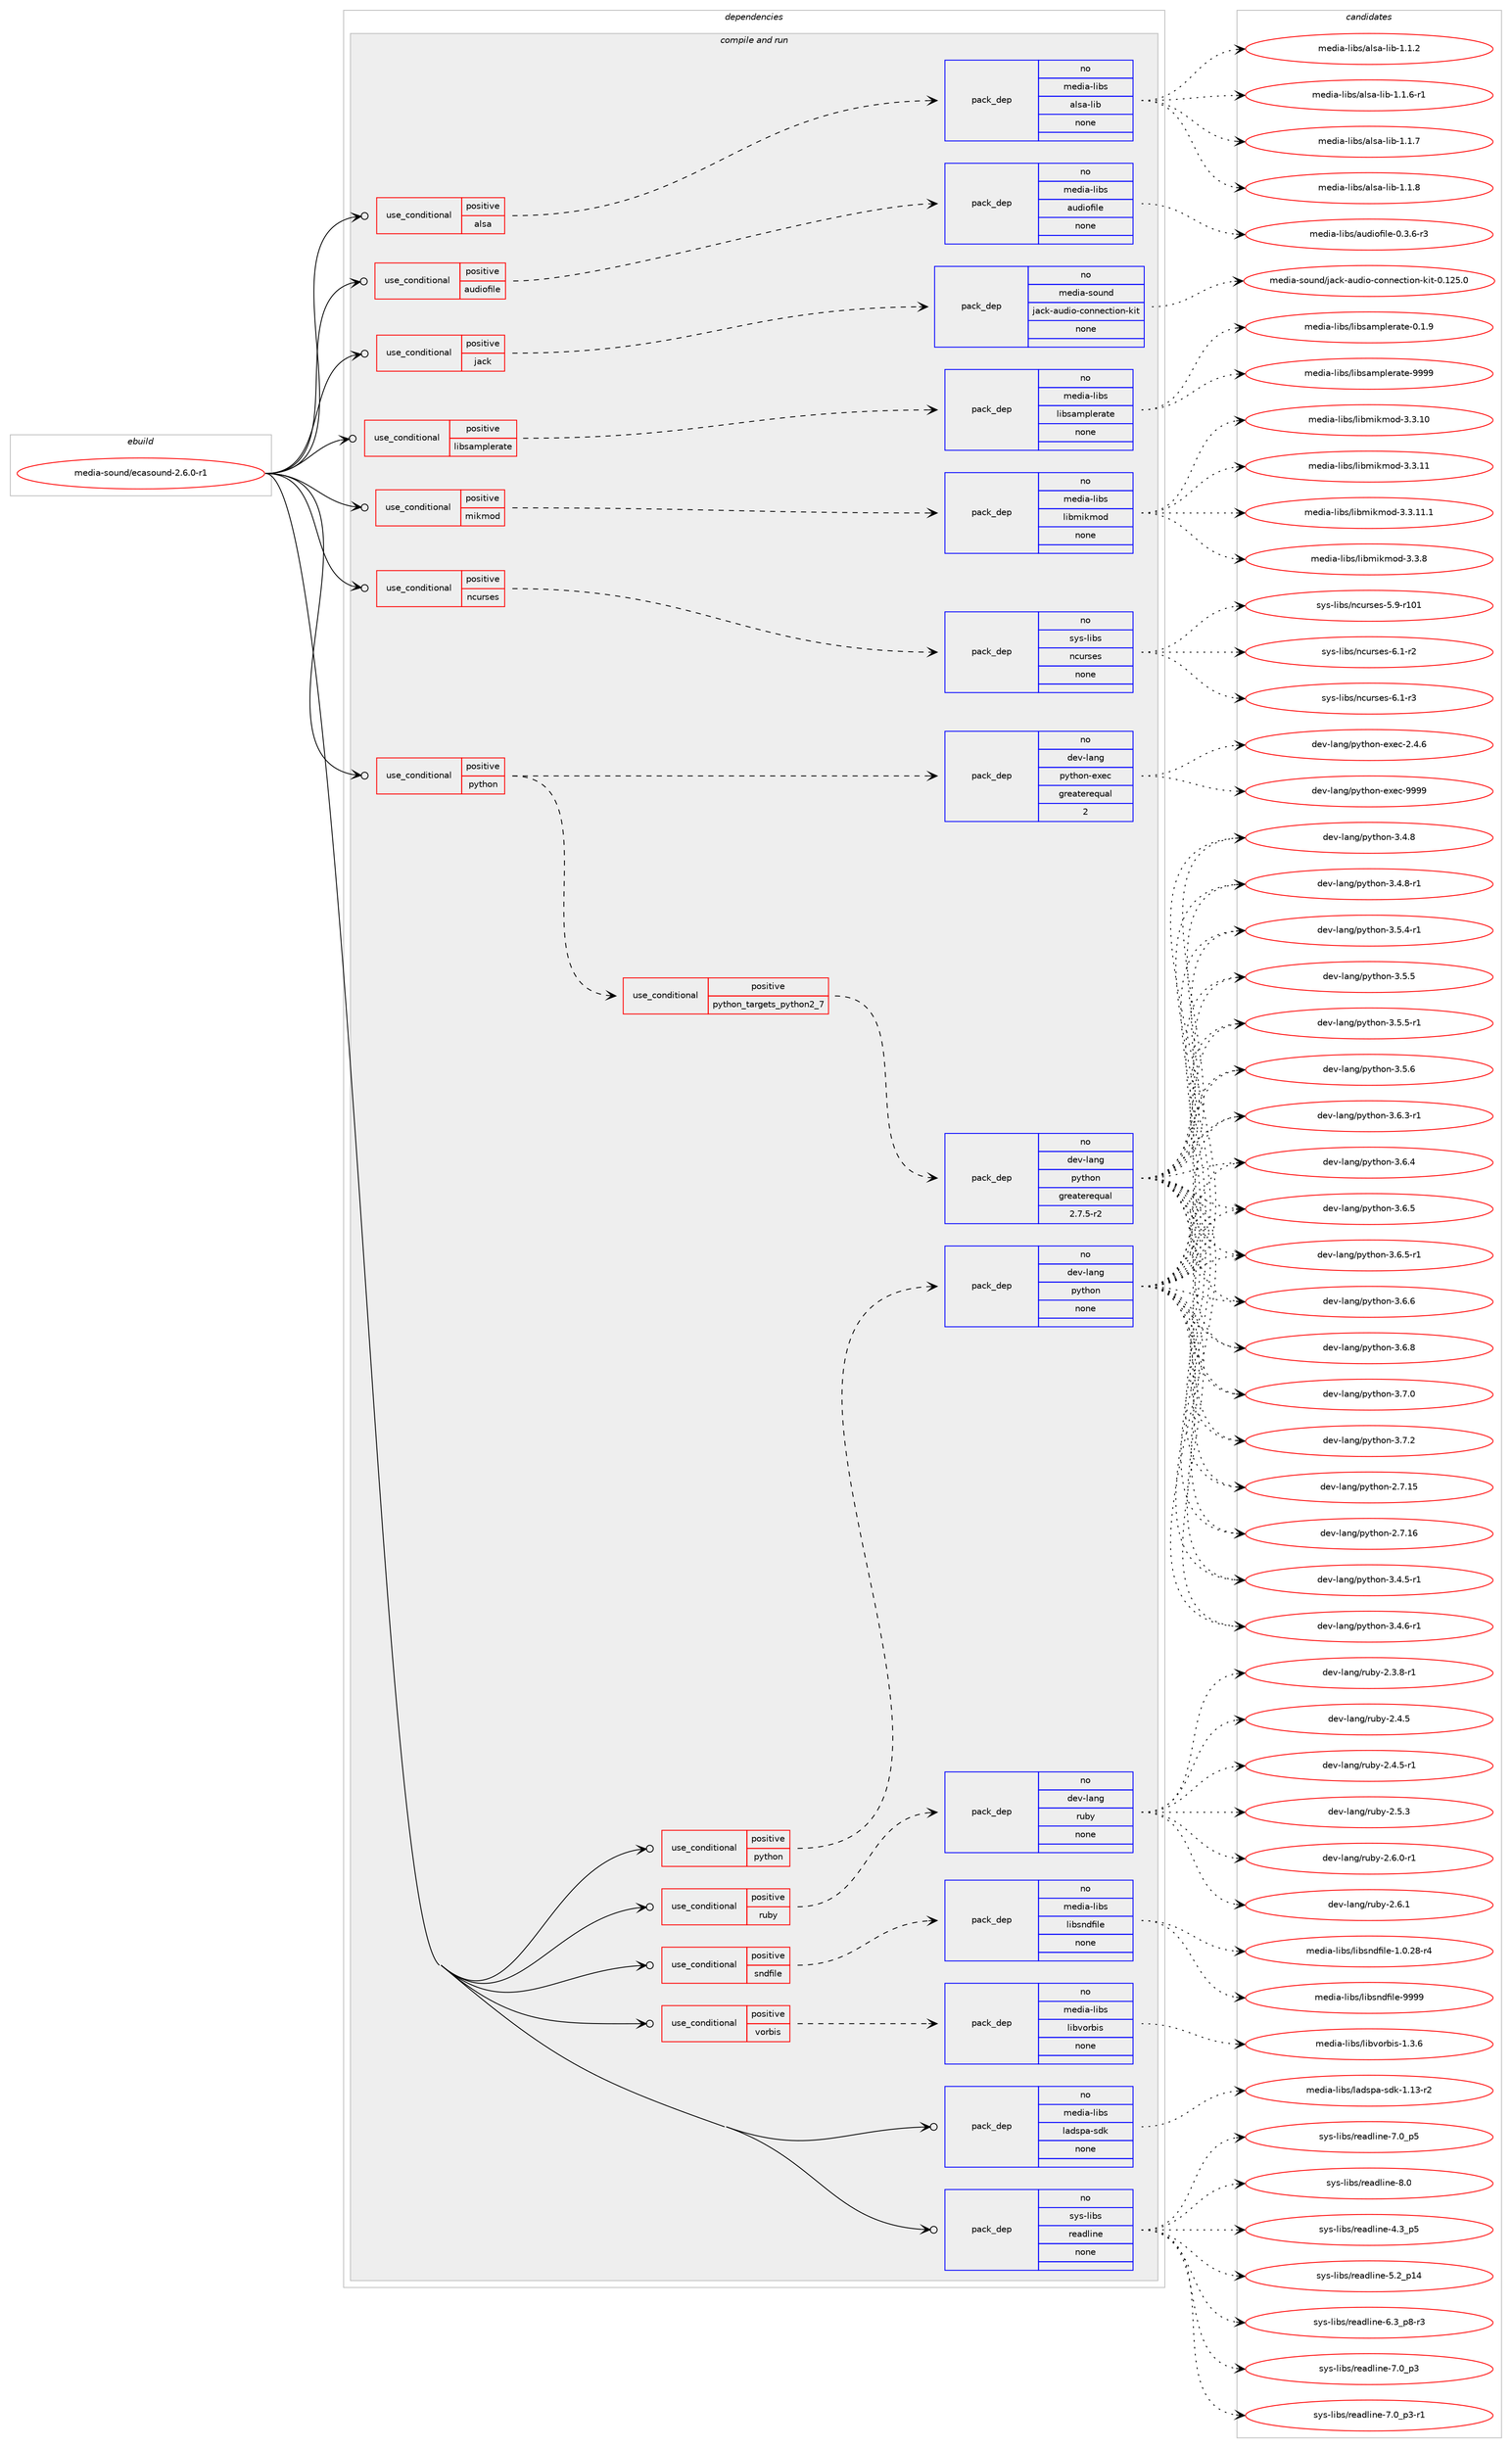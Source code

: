 digraph prolog {

# *************
# Graph options
# *************

newrank=true;
concentrate=true;
compound=true;
graph [rankdir=LR,fontname=Helvetica,fontsize=10,ranksep=1.5];#, ranksep=2.5, nodesep=0.2];
edge  [arrowhead=vee];
node  [fontname=Helvetica,fontsize=10];

# **********
# The ebuild
# **********

subgraph cluster_leftcol {
color=gray;
rank=same;
label=<<i>ebuild</i>>;
id [label="media-sound/ecasound-2.6.0-r1", color=red, width=4, href="../media-sound/ecasound-2.6.0-r1.svg"];
}

# ****************
# The dependencies
# ****************

subgraph cluster_midcol {
color=gray;
label=<<i>dependencies</i>>;
subgraph cluster_compile {
fillcolor="#eeeeee";
style=filled;
label=<<i>compile</i>>;
}
subgraph cluster_compileandrun {
fillcolor="#eeeeee";
style=filled;
label=<<i>compile and run</i>>;
subgraph cond437125 {
dependency1625660 [label=<<TABLE BORDER="0" CELLBORDER="1" CELLSPACING="0" CELLPADDING="4"><TR><TD ROWSPAN="3" CELLPADDING="10">use_conditional</TD></TR><TR><TD>positive</TD></TR><TR><TD>alsa</TD></TR></TABLE>>, shape=none, color=red];
subgraph pack1162300 {
dependency1625661 [label=<<TABLE BORDER="0" CELLBORDER="1" CELLSPACING="0" CELLPADDING="4" WIDTH="220"><TR><TD ROWSPAN="6" CELLPADDING="30">pack_dep</TD></TR><TR><TD WIDTH="110">no</TD></TR><TR><TD>media-libs</TD></TR><TR><TD>alsa-lib</TD></TR><TR><TD>none</TD></TR><TR><TD></TD></TR></TABLE>>, shape=none, color=blue];
}
dependency1625660:e -> dependency1625661:w [weight=20,style="dashed",arrowhead="vee"];
}
id:e -> dependency1625660:w [weight=20,style="solid",arrowhead="odotvee"];
subgraph cond437126 {
dependency1625662 [label=<<TABLE BORDER="0" CELLBORDER="1" CELLSPACING="0" CELLPADDING="4"><TR><TD ROWSPAN="3" CELLPADDING="10">use_conditional</TD></TR><TR><TD>positive</TD></TR><TR><TD>audiofile</TD></TR></TABLE>>, shape=none, color=red];
subgraph pack1162301 {
dependency1625663 [label=<<TABLE BORDER="0" CELLBORDER="1" CELLSPACING="0" CELLPADDING="4" WIDTH="220"><TR><TD ROWSPAN="6" CELLPADDING="30">pack_dep</TD></TR><TR><TD WIDTH="110">no</TD></TR><TR><TD>media-libs</TD></TR><TR><TD>audiofile</TD></TR><TR><TD>none</TD></TR><TR><TD></TD></TR></TABLE>>, shape=none, color=blue];
}
dependency1625662:e -> dependency1625663:w [weight=20,style="dashed",arrowhead="vee"];
}
id:e -> dependency1625662:w [weight=20,style="solid",arrowhead="odotvee"];
subgraph cond437127 {
dependency1625664 [label=<<TABLE BORDER="0" CELLBORDER="1" CELLSPACING="0" CELLPADDING="4"><TR><TD ROWSPAN="3" CELLPADDING="10">use_conditional</TD></TR><TR><TD>positive</TD></TR><TR><TD>jack</TD></TR></TABLE>>, shape=none, color=red];
subgraph pack1162302 {
dependency1625665 [label=<<TABLE BORDER="0" CELLBORDER="1" CELLSPACING="0" CELLPADDING="4" WIDTH="220"><TR><TD ROWSPAN="6" CELLPADDING="30">pack_dep</TD></TR><TR><TD WIDTH="110">no</TD></TR><TR><TD>media-sound</TD></TR><TR><TD>jack-audio-connection-kit</TD></TR><TR><TD>none</TD></TR><TR><TD></TD></TR></TABLE>>, shape=none, color=blue];
}
dependency1625664:e -> dependency1625665:w [weight=20,style="dashed",arrowhead="vee"];
}
id:e -> dependency1625664:w [weight=20,style="solid",arrowhead="odotvee"];
subgraph cond437128 {
dependency1625666 [label=<<TABLE BORDER="0" CELLBORDER="1" CELLSPACING="0" CELLPADDING="4"><TR><TD ROWSPAN="3" CELLPADDING="10">use_conditional</TD></TR><TR><TD>positive</TD></TR><TR><TD>libsamplerate</TD></TR></TABLE>>, shape=none, color=red];
subgraph pack1162303 {
dependency1625667 [label=<<TABLE BORDER="0" CELLBORDER="1" CELLSPACING="0" CELLPADDING="4" WIDTH="220"><TR><TD ROWSPAN="6" CELLPADDING="30">pack_dep</TD></TR><TR><TD WIDTH="110">no</TD></TR><TR><TD>media-libs</TD></TR><TR><TD>libsamplerate</TD></TR><TR><TD>none</TD></TR><TR><TD></TD></TR></TABLE>>, shape=none, color=blue];
}
dependency1625666:e -> dependency1625667:w [weight=20,style="dashed",arrowhead="vee"];
}
id:e -> dependency1625666:w [weight=20,style="solid",arrowhead="odotvee"];
subgraph cond437129 {
dependency1625668 [label=<<TABLE BORDER="0" CELLBORDER="1" CELLSPACING="0" CELLPADDING="4"><TR><TD ROWSPAN="3" CELLPADDING="10">use_conditional</TD></TR><TR><TD>positive</TD></TR><TR><TD>mikmod</TD></TR></TABLE>>, shape=none, color=red];
subgraph pack1162304 {
dependency1625669 [label=<<TABLE BORDER="0" CELLBORDER="1" CELLSPACING="0" CELLPADDING="4" WIDTH="220"><TR><TD ROWSPAN="6" CELLPADDING="30">pack_dep</TD></TR><TR><TD WIDTH="110">no</TD></TR><TR><TD>media-libs</TD></TR><TR><TD>libmikmod</TD></TR><TR><TD>none</TD></TR><TR><TD></TD></TR></TABLE>>, shape=none, color=blue];
}
dependency1625668:e -> dependency1625669:w [weight=20,style="dashed",arrowhead="vee"];
}
id:e -> dependency1625668:w [weight=20,style="solid",arrowhead="odotvee"];
subgraph cond437130 {
dependency1625670 [label=<<TABLE BORDER="0" CELLBORDER="1" CELLSPACING="0" CELLPADDING="4"><TR><TD ROWSPAN="3" CELLPADDING="10">use_conditional</TD></TR><TR><TD>positive</TD></TR><TR><TD>ncurses</TD></TR></TABLE>>, shape=none, color=red];
subgraph pack1162305 {
dependency1625671 [label=<<TABLE BORDER="0" CELLBORDER="1" CELLSPACING="0" CELLPADDING="4" WIDTH="220"><TR><TD ROWSPAN="6" CELLPADDING="30">pack_dep</TD></TR><TR><TD WIDTH="110">no</TD></TR><TR><TD>sys-libs</TD></TR><TR><TD>ncurses</TD></TR><TR><TD>none</TD></TR><TR><TD></TD></TR></TABLE>>, shape=none, color=blue];
}
dependency1625670:e -> dependency1625671:w [weight=20,style="dashed",arrowhead="vee"];
}
id:e -> dependency1625670:w [weight=20,style="solid",arrowhead="odotvee"];
subgraph cond437131 {
dependency1625672 [label=<<TABLE BORDER="0" CELLBORDER="1" CELLSPACING="0" CELLPADDING="4"><TR><TD ROWSPAN="3" CELLPADDING="10">use_conditional</TD></TR><TR><TD>positive</TD></TR><TR><TD>python</TD></TR></TABLE>>, shape=none, color=red];
subgraph cond437132 {
dependency1625673 [label=<<TABLE BORDER="0" CELLBORDER="1" CELLSPACING="0" CELLPADDING="4"><TR><TD ROWSPAN="3" CELLPADDING="10">use_conditional</TD></TR><TR><TD>positive</TD></TR><TR><TD>python_targets_python2_7</TD></TR></TABLE>>, shape=none, color=red];
subgraph pack1162306 {
dependency1625674 [label=<<TABLE BORDER="0" CELLBORDER="1" CELLSPACING="0" CELLPADDING="4" WIDTH="220"><TR><TD ROWSPAN="6" CELLPADDING="30">pack_dep</TD></TR><TR><TD WIDTH="110">no</TD></TR><TR><TD>dev-lang</TD></TR><TR><TD>python</TD></TR><TR><TD>greaterequal</TD></TR><TR><TD>2.7.5-r2</TD></TR></TABLE>>, shape=none, color=blue];
}
dependency1625673:e -> dependency1625674:w [weight=20,style="dashed",arrowhead="vee"];
}
dependency1625672:e -> dependency1625673:w [weight=20,style="dashed",arrowhead="vee"];
subgraph pack1162307 {
dependency1625675 [label=<<TABLE BORDER="0" CELLBORDER="1" CELLSPACING="0" CELLPADDING="4" WIDTH="220"><TR><TD ROWSPAN="6" CELLPADDING="30">pack_dep</TD></TR><TR><TD WIDTH="110">no</TD></TR><TR><TD>dev-lang</TD></TR><TR><TD>python-exec</TD></TR><TR><TD>greaterequal</TD></TR><TR><TD>2</TD></TR></TABLE>>, shape=none, color=blue];
}
dependency1625672:e -> dependency1625675:w [weight=20,style="dashed",arrowhead="vee"];
}
id:e -> dependency1625672:w [weight=20,style="solid",arrowhead="odotvee"];
subgraph cond437133 {
dependency1625676 [label=<<TABLE BORDER="0" CELLBORDER="1" CELLSPACING="0" CELLPADDING="4"><TR><TD ROWSPAN="3" CELLPADDING="10">use_conditional</TD></TR><TR><TD>positive</TD></TR><TR><TD>python</TD></TR></TABLE>>, shape=none, color=red];
subgraph pack1162308 {
dependency1625677 [label=<<TABLE BORDER="0" CELLBORDER="1" CELLSPACING="0" CELLPADDING="4" WIDTH="220"><TR><TD ROWSPAN="6" CELLPADDING="30">pack_dep</TD></TR><TR><TD WIDTH="110">no</TD></TR><TR><TD>dev-lang</TD></TR><TR><TD>python</TD></TR><TR><TD>none</TD></TR><TR><TD></TD></TR></TABLE>>, shape=none, color=blue];
}
dependency1625676:e -> dependency1625677:w [weight=20,style="dashed",arrowhead="vee"];
}
id:e -> dependency1625676:w [weight=20,style="solid",arrowhead="odotvee"];
subgraph cond437134 {
dependency1625678 [label=<<TABLE BORDER="0" CELLBORDER="1" CELLSPACING="0" CELLPADDING="4"><TR><TD ROWSPAN="3" CELLPADDING="10">use_conditional</TD></TR><TR><TD>positive</TD></TR><TR><TD>ruby</TD></TR></TABLE>>, shape=none, color=red];
subgraph pack1162309 {
dependency1625679 [label=<<TABLE BORDER="0" CELLBORDER="1" CELLSPACING="0" CELLPADDING="4" WIDTH="220"><TR><TD ROWSPAN="6" CELLPADDING="30">pack_dep</TD></TR><TR><TD WIDTH="110">no</TD></TR><TR><TD>dev-lang</TD></TR><TR><TD>ruby</TD></TR><TR><TD>none</TD></TR><TR><TD></TD></TR></TABLE>>, shape=none, color=blue];
}
dependency1625678:e -> dependency1625679:w [weight=20,style="dashed",arrowhead="vee"];
}
id:e -> dependency1625678:w [weight=20,style="solid",arrowhead="odotvee"];
subgraph cond437135 {
dependency1625680 [label=<<TABLE BORDER="0" CELLBORDER="1" CELLSPACING="0" CELLPADDING="4"><TR><TD ROWSPAN="3" CELLPADDING="10">use_conditional</TD></TR><TR><TD>positive</TD></TR><TR><TD>sndfile</TD></TR></TABLE>>, shape=none, color=red];
subgraph pack1162310 {
dependency1625681 [label=<<TABLE BORDER="0" CELLBORDER="1" CELLSPACING="0" CELLPADDING="4" WIDTH="220"><TR><TD ROWSPAN="6" CELLPADDING="30">pack_dep</TD></TR><TR><TD WIDTH="110">no</TD></TR><TR><TD>media-libs</TD></TR><TR><TD>libsndfile</TD></TR><TR><TD>none</TD></TR><TR><TD></TD></TR></TABLE>>, shape=none, color=blue];
}
dependency1625680:e -> dependency1625681:w [weight=20,style="dashed",arrowhead="vee"];
}
id:e -> dependency1625680:w [weight=20,style="solid",arrowhead="odotvee"];
subgraph cond437136 {
dependency1625682 [label=<<TABLE BORDER="0" CELLBORDER="1" CELLSPACING="0" CELLPADDING="4"><TR><TD ROWSPAN="3" CELLPADDING="10">use_conditional</TD></TR><TR><TD>positive</TD></TR><TR><TD>vorbis</TD></TR></TABLE>>, shape=none, color=red];
subgraph pack1162311 {
dependency1625683 [label=<<TABLE BORDER="0" CELLBORDER="1" CELLSPACING="0" CELLPADDING="4" WIDTH="220"><TR><TD ROWSPAN="6" CELLPADDING="30">pack_dep</TD></TR><TR><TD WIDTH="110">no</TD></TR><TR><TD>media-libs</TD></TR><TR><TD>libvorbis</TD></TR><TR><TD>none</TD></TR><TR><TD></TD></TR></TABLE>>, shape=none, color=blue];
}
dependency1625682:e -> dependency1625683:w [weight=20,style="dashed",arrowhead="vee"];
}
id:e -> dependency1625682:w [weight=20,style="solid",arrowhead="odotvee"];
subgraph pack1162312 {
dependency1625684 [label=<<TABLE BORDER="0" CELLBORDER="1" CELLSPACING="0" CELLPADDING="4" WIDTH="220"><TR><TD ROWSPAN="6" CELLPADDING="30">pack_dep</TD></TR><TR><TD WIDTH="110">no</TD></TR><TR><TD>media-libs</TD></TR><TR><TD>ladspa-sdk</TD></TR><TR><TD>none</TD></TR><TR><TD></TD></TR></TABLE>>, shape=none, color=blue];
}
id:e -> dependency1625684:w [weight=20,style="solid",arrowhead="odotvee"];
subgraph pack1162313 {
dependency1625685 [label=<<TABLE BORDER="0" CELLBORDER="1" CELLSPACING="0" CELLPADDING="4" WIDTH="220"><TR><TD ROWSPAN="6" CELLPADDING="30">pack_dep</TD></TR><TR><TD WIDTH="110">no</TD></TR><TR><TD>sys-libs</TD></TR><TR><TD>readline</TD></TR><TR><TD>none</TD></TR><TR><TD></TD></TR></TABLE>>, shape=none, color=blue];
}
id:e -> dependency1625685:w [weight=20,style="solid",arrowhead="odotvee"];
}
subgraph cluster_run {
fillcolor="#eeeeee";
style=filled;
label=<<i>run</i>>;
}
}

# **************
# The candidates
# **************

subgraph cluster_choices {
rank=same;
color=gray;
label=<<i>candidates</i>>;

subgraph choice1162300 {
color=black;
nodesep=1;
choice1091011001059745108105981154797108115974510810598454946494650 [label="media-libs/alsa-lib-1.1.2", color=red, width=4,href="../media-libs/alsa-lib-1.1.2.svg"];
choice10910110010597451081059811547971081159745108105984549464946544511449 [label="media-libs/alsa-lib-1.1.6-r1", color=red, width=4,href="../media-libs/alsa-lib-1.1.6-r1.svg"];
choice1091011001059745108105981154797108115974510810598454946494655 [label="media-libs/alsa-lib-1.1.7", color=red, width=4,href="../media-libs/alsa-lib-1.1.7.svg"];
choice1091011001059745108105981154797108115974510810598454946494656 [label="media-libs/alsa-lib-1.1.8", color=red, width=4,href="../media-libs/alsa-lib-1.1.8.svg"];
dependency1625661:e -> choice1091011001059745108105981154797108115974510810598454946494650:w [style=dotted,weight="100"];
dependency1625661:e -> choice10910110010597451081059811547971081159745108105984549464946544511449:w [style=dotted,weight="100"];
dependency1625661:e -> choice1091011001059745108105981154797108115974510810598454946494655:w [style=dotted,weight="100"];
dependency1625661:e -> choice1091011001059745108105981154797108115974510810598454946494656:w [style=dotted,weight="100"];
}
subgraph choice1162301 {
color=black;
nodesep=1;
choice10910110010597451081059811547971171001051111021051081014548465146544511451 [label="media-libs/audiofile-0.3.6-r3", color=red, width=4,href="../media-libs/audiofile-0.3.6-r3.svg"];
dependency1625663:e -> choice10910110010597451081059811547971171001051111021051081014548465146544511451:w [style=dotted,weight="100"];
}
subgraph choice1162302 {
color=black;
nodesep=1;
choice10910110010597451151111171101004710697991074597117100105111459911111011010199116105111110451071051164548464950534648 [label="media-sound/jack-audio-connection-kit-0.125.0", color=red, width=4,href="../media-sound/jack-audio-connection-kit-0.125.0.svg"];
dependency1625665:e -> choice10910110010597451151111171101004710697991074597117100105111459911111011010199116105111110451071051164548464950534648:w [style=dotted,weight="100"];
}
subgraph choice1162303 {
color=black;
nodesep=1;
choice10910110010597451081059811547108105981159710911210810111497116101454846494657 [label="media-libs/libsamplerate-0.1.9", color=red, width=4,href="../media-libs/libsamplerate-0.1.9.svg"];
choice109101100105974510810598115471081059811597109112108101114971161014557575757 [label="media-libs/libsamplerate-9999", color=red, width=4,href="../media-libs/libsamplerate-9999.svg"];
dependency1625667:e -> choice10910110010597451081059811547108105981159710911210810111497116101454846494657:w [style=dotted,weight="100"];
dependency1625667:e -> choice109101100105974510810598115471081059811597109112108101114971161014557575757:w [style=dotted,weight="100"];
}
subgraph choice1162304 {
color=black;
nodesep=1;
choice109101100105974510810598115471081059810910510710911110045514651464948 [label="media-libs/libmikmod-3.3.10", color=red, width=4,href="../media-libs/libmikmod-3.3.10.svg"];
choice109101100105974510810598115471081059810910510710911110045514651464949 [label="media-libs/libmikmod-3.3.11", color=red, width=4,href="../media-libs/libmikmod-3.3.11.svg"];
choice1091011001059745108105981154710810598109105107109111100455146514649494649 [label="media-libs/libmikmod-3.3.11.1", color=red, width=4,href="../media-libs/libmikmod-3.3.11.1.svg"];
choice1091011001059745108105981154710810598109105107109111100455146514656 [label="media-libs/libmikmod-3.3.8", color=red, width=4,href="../media-libs/libmikmod-3.3.8.svg"];
dependency1625669:e -> choice109101100105974510810598115471081059810910510710911110045514651464948:w [style=dotted,weight="100"];
dependency1625669:e -> choice109101100105974510810598115471081059810910510710911110045514651464949:w [style=dotted,weight="100"];
dependency1625669:e -> choice1091011001059745108105981154710810598109105107109111100455146514649494649:w [style=dotted,weight="100"];
dependency1625669:e -> choice1091011001059745108105981154710810598109105107109111100455146514656:w [style=dotted,weight="100"];
}
subgraph choice1162305 {
color=black;
nodesep=1;
choice115121115451081059811547110991171141151011154553465745114494849 [label="sys-libs/ncurses-5.9-r101", color=red, width=4,href="../sys-libs/ncurses-5.9-r101.svg"];
choice11512111545108105981154711099117114115101115455446494511450 [label="sys-libs/ncurses-6.1-r2", color=red, width=4,href="../sys-libs/ncurses-6.1-r2.svg"];
choice11512111545108105981154711099117114115101115455446494511451 [label="sys-libs/ncurses-6.1-r3", color=red, width=4,href="../sys-libs/ncurses-6.1-r3.svg"];
dependency1625671:e -> choice115121115451081059811547110991171141151011154553465745114494849:w [style=dotted,weight="100"];
dependency1625671:e -> choice11512111545108105981154711099117114115101115455446494511450:w [style=dotted,weight="100"];
dependency1625671:e -> choice11512111545108105981154711099117114115101115455446494511451:w [style=dotted,weight="100"];
}
subgraph choice1162306 {
color=black;
nodesep=1;
choice10010111845108971101034711212111610411111045504655464953 [label="dev-lang/python-2.7.15", color=red, width=4,href="../dev-lang/python-2.7.15.svg"];
choice10010111845108971101034711212111610411111045504655464954 [label="dev-lang/python-2.7.16", color=red, width=4,href="../dev-lang/python-2.7.16.svg"];
choice1001011184510897110103471121211161041111104551465246534511449 [label="dev-lang/python-3.4.5-r1", color=red, width=4,href="../dev-lang/python-3.4.5-r1.svg"];
choice1001011184510897110103471121211161041111104551465246544511449 [label="dev-lang/python-3.4.6-r1", color=red, width=4,href="../dev-lang/python-3.4.6-r1.svg"];
choice100101118451089711010347112121116104111110455146524656 [label="dev-lang/python-3.4.8", color=red, width=4,href="../dev-lang/python-3.4.8.svg"];
choice1001011184510897110103471121211161041111104551465246564511449 [label="dev-lang/python-3.4.8-r1", color=red, width=4,href="../dev-lang/python-3.4.8-r1.svg"];
choice1001011184510897110103471121211161041111104551465346524511449 [label="dev-lang/python-3.5.4-r1", color=red, width=4,href="../dev-lang/python-3.5.4-r1.svg"];
choice100101118451089711010347112121116104111110455146534653 [label="dev-lang/python-3.5.5", color=red, width=4,href="../dev-lang/python-3.5.5.svg"];
choice1001011184510897110103471121211161041111104551465346534511449 [label="dev-lang/python-3.5.5-r1", color=red, width=4,href="../dev-lang/python-3.5.5-r1.svg"];
choice100101118451089711010347112121116104111110455146534654 [label="dev-lang/python-3.5.6", color=red, width=4,href="../dev-lang/python-3.5.6.svg"];
choice1001011184510897110103471121211161041111104551465446514511449 [label="dev-lang/python-3.6.3-r1", color=red, width=4,href="../dev-lang/python-3.6.3-r1.svg"];
choice100101118451089711010347112121116104111110455146544652 [label="dev-lang/python-3.6.4", color=red, width=4,href="../dev-lang/python-3.6.4.svg"];
choice100101118451089711010347112121116104111110455146544653 [label="dev-lang/python-3.6.5", color=red, width=4,href="../dev-lang/python-3.6.5.svg"];
choice1001011184510897110103471121211161041111104551465446534511449 [label="dev-lang/python-3.6.5-r1", color=red, width=4,href="../dev-lang/python-3.6.5-r1.svg"];
choice100101118451089711010347112121116104111110455146544654 [label="dev-lang/python-3.6.6", color=red, width=4,href="../dev-lang/python-3.6.6.svg"];
choice100101118451089711010347112121116104111110455146544656 [label="dev-lang/python-3.6.8", color=red, width=4,href="../dev-lang/python-3.6.8.svg"];
choice100101118451089711010347112121116104111110455146554648 [label="dev-lang/python-3.7.0", color=red, width=4,href="../dev-lang/python-3.7.0.svg"];
choice100101118451089711010347112121116104111110455146554650 [label="dev-lang/python-3.7.2", color=red, width=4,href="../dev-lang/python-3.7.2.svg"];
dependency1625674:e -> choice10010111845108971101034711212111610411111045504655464953:w [style=dotted,weight="100"];
dependency1625674:e -> choice10010111845108971101034711212111610411111045504655464954:w [style=dotted,weight="100"];
dependency1625674:e -> choice1001011184510897110103471121211161041111104551465246534511449:w [style=dotted,weight="100"];
dependency1625674:e -> choice1001011184510897110103471121211161041111104551465246544511449:w [style=dotted,weight="100"];
dependency1625674:e -> choice100101118451089711010347112121116104111110455146524656:w [style=dotted,weight="100"];
dependency1625674:e -> choice1001011184510897110103471121211161041111104551465246564511449:w [style=dotted,weight="100"];
dependency1625674:e -> choice1001011184510897110103471121211161041111104551465346524511449:w [style=dotted,weight="100"];
dependency1625674:e -> choice100101118451089711010347112121116104111110455146534653:w [style=dotted,weight="100"];
dependency1625674:e -> choice1001011184510897110103471121211161041111104551465346534511449:w [style=dotted,weight="100"];
dependency1625674:e -> choice100101118451089711010347112121116104111110455146534654:w [style=dotted,weight="100"];
dependency1625674:e -> choice1001011184510897110103471121211161041111104551465446514511449:w [style=dotted,weight="100"];
dependency1625674:e -> choice100101118451089711010347112121116104111110455146544652:w [style=dotted,weight="100"];
dependency1625674:e -> choice100101118451089711010347112121116104111110455146544653:w [style=dotted,weight="100"];
dependency1625674:e -> choice1001011184510897110103471121211161041111104551465446534511449:w [style=dotted,weight="100"];
dependency1625674:e -> choice100101118451089711010347112121116104111110455146544654:w [style=dotted,weight="100"];
dependency1625674:e -> choice100101118451089711010347112121116104111110455146544656:w [style=dotted,weight="100"];
dependency1625674:e -> choice100101118451089711010347112121116104111110455146554648:w [style=dotted,weight="100"];
dependency1625674:e -> choice100101118451089711010347112121116104111110455146554650:w [style=dotted,weight="100"];
}
subgraph choice1162307 {
color=black;
nodesep=1;
choice1001011184510897110103471121211161041111104510112010199455046524654 [label="dev-lang/python-exec-2.4.6", color=red, width=4,href="../dev-lang/python-exec-2.4.6.svg"];
choice10010111845108971101034711212111610411111045101120101994557575757 [label="dev-lang/python-exec-9999", color=red, width=4,href="../dev-lang/python-exec-9999.svg"];
dependency1625675:e -> choice1001011184510897110103471121211161041111104510112010199455046524654:w [style=dotted,weight="100"];
dependency1625675:e -> choice10010111845108971101034711212111610411111045101120101994557575757:w [style=dotted,weight="100"];
}
subgraph choice1162308 {
color=black;
nodesep=1;
choice10010111845108971101034711212111610411111045504655464953 [label="dev-lang/python-2.7.15", color=red, width=4,href="../dev-lang/python-2.7.15.svg"];
choice10010111845108971101034711212111610411111045504655464954 [label="dev-lang/python-2.7.16", color=red, width=4,href="../dev-lang/python-2.7.16.svg"];
choice1001011184510897110103471121211161041111104551465246534511449 [label="dev-lang/python-3.4.5-r1", color=red, width=4,href="../dev-lang/python-3.4.5-r1.svg"];
choice1001011184510897110103471121211161041111104551465246544511449 [label="dev-lang/python-3.4.6-r1", color=red, width=4,href="../dev-lang/python-3.4.6-r1.svg"];
choice100101118451089711010347112121116104111110455146524656 [label="dev-lang/python-3.4.8", color=red, width=4,href="../dev-lang/python-3.4.8.svg"];
choice1001011184510897110103471121211161041111104551465246564511449 [label="dev-lang/python-3.4.8-r1", color=red, width=4,href="../dev-lang/python-3.4.8-r1.svg"];
choice1001011184510897110103471121211161041111104551465346524511449 [label="dev-lang/python-3.5.4-r1", color=red, width=4,href="../dev-lang/python-3.5.4-r1.svg"];
choice100101118451089711010347112121116104111110455146534653 [label="dev-lang/python-3.5.5", color=red, width=4,href="../dev-lang/python-3.5.5.svg"];
choice1001011184510897110103471121211161041111104551465346534511449 [label="dev-lang/python-3.5.5-r1", color=red, width=4,href="../dev-lang/python-3.5.5-r1.svg"];
choice100101118451089711010347112121116104111110455146534654 [label="dev-lang/python-3.5.6", color=red, width=4,href="../dev-lang/python-3.5.6.svg"];
choice1001011184510897110103471121211161041111104551465446514511449 [label="dev-lang/python-3.6.3-r1", color=red, width=4,href="../dev-lang/python-3.6.3-r1.svg"];
choice100101118451089711010347112121116104111110455146544652 [label="dev-lang/python-3.6.4", color=red, width=4,href="../dev-lang/python-3.6.4.svg"];
choice100101118451089711010347112121116104111110455146544653 [label="dev-lang/python-3.6.5", color=red, width=4,href="../dev-lang/python-3.6.5.svg"];
choice1001011184510897110103471121211161041111104551465446534511449 [label="dev-lang/python-3.6.5-r1", color=red, width=4,href="../dev-lang/python-3.6.5-r1.svg"];
choice100101118451089711010347112121116104111110455146544654 [label="dev-lang/python-3.6.6", color=red, width=4,href="../dev-lang/python-3.6.6.svg"];
choice100101118451089711010347112121116104111110455146544656 [label="dev-lang/python-3.6.8", color=red, width=4,href="../dev-lang/python-3.6.8.svg"];
choice100101118451089711010347112121116104111110455146554648 [label="dev-lang/python-3.7.0", color=red, width=4,href="../dev-lang/python-3.7.0.svg"];
choice100101118451089711010347112121116104111110455146554650 [label="dev-lang/python-3.7.2", color=red, width=4,href="../dev-lang/python-3.7.2.svg"];
dependency1625677:e -> choice10010111845108971101034711212111610411111045504655464953:w [style=dotted,weight="100"];
dependency1625677:e -> choice10010111845108971101034711212111610411111045504655464954:w [style=dotted,weight="100"];
dependency1625677:e -> choice1001011184510897110103471121211161041111104551465246534511449:w [style=dotted,weight="100"];
dependency1625677:e -> choice1001011184510897110103471121211161041111104551465246544511449:w [style=dotted,weight="100"];
dependency1625677:e -> choice100101118451089711010347112121116104111110455146524656:w [style=dotted,weight="100"];
dependency1625677:e -> choice1001011184510897110103471121211161041111104551465246564511449:w [style=dotted,weight="100"];
dependency1625677:e -> choice1001011184510897110103471121211161041111104551465346524511449:w [style=dotted,weight="100"];
dependency1625677:e -> choice100101118451089711010347112121116104111110455146534653:w [style=dotted,weight="100"];
dependency1625677:e -> choice1001011184510897110103471121211161041111104551465346534511449:w [style=dotted,weight="100"];
dependency1625677:e -> choice100101118451089711010347112121116104111110455146534654:w [style=dotted,weight="100"];
dependency1625677:e -> choice1001011184510897110103471121211161041111104551465446514511449:w [style=dotted,weight="100"];
dependency1625677:e -> choice100101118451089711010347112121116104111110455146544652:w [style=dotted,weight="100"];
dependency1625677:e -> choice100101118451089711010347112121116104111110455146544653:w [style=dotted,weight="100"];
dependency1625677:e -> choice1001011184510897110103471121211161041111104551465446534511449:w [style=dotted,weight="100"];
dependency1625677:e -> choice100101118451089711010347112121116104111110455146544654:w [style=dotted,weight="100"];
dependency1625677:e -> choice100101118451089711010347112121116104111110455146544656:w [style=dotted,weight="100"];
dependency1625677:e -> choice100101118451089711010347112121116104111110455146554648:w [style=dotted,weight="100"];
dependency1625677:e -> choice100101118451089711010347112121116104111110455146554650:w [style=dotted,weight="100"];
}
subgraph choice1162309 {
color=black;
nodesep=1;
choice100101118451089711010347114117981214550465146564511449 [label="dev-lang/ruby-2.3.8-r1", color=red, width=4,href="../dev-lang/ruby-2.3.8-r1.svg"];
choice10010111845108971101034711411798121455046524653 [label="dev-lang/ruby-2.4.5", color=red, width=4,href="../dev-lang/ruby-2.4.5.svg"];
choice100101118451089711010347114117981214550465246534511449 [label="dev-lang/ruby-2.4.5-r1", color=red, width=4,href="../dev-lang/ruby-2.4.5-r1.svg"];
choice10010111845108971101034711411798121455046534651 [label="dev-lang/ruby-2.5.3", color=red, width=4,href="../dev-lang/ruby-2.5.3.svg"];
choice100101118451089711010347114117981214550465446484511449 [label="dev-lang/ruby-2.6.0-r1", color=red, width=4,href="../dev-lang/ruby-2.6.0-r1.svg"];
choice10010111845108971101034711411798121455046544649 [label="dev-lang/ruby-2.6.1", color=red, width=4,href="../dev-lang/ruby-2.6.1.svg"];
dependency1625679:e -> choice100101118451089711010347114117981214550465146564511449:w [style=dotted,weight="100"];
dependency1625679:e -> choice10010111845108971101034711411798121455046524653:w [style=dotted,weight="100"];
dependency1625679:e -> choice100101118451089711010347114117981214550465246534511449:w [style=dotted,weight="100"];
dependency1625679:e -> choice10010111845108971101034711411798121455046534651:w [style=dotted,weight="100"];
dependency1625679:e -> choice100101118451089711010347114117981214550465446484511449:w [style=dotted,weight="100"];
dependency1625679:e -> choice10010111845108971101034711411798121455046544649:w [style=dotted,weight="100"];
}
subgraph choice1162310 {
color=black;
nodesep=1;
choice1091011001059745108105981154710810598115110100102105108101454946484650564511452 [label="media-libs/libsndfile-1.0.28-r4", color=red, width=4,href="../media-libs/libsndfile-1.0.28-r4.svg"];
choice10910110010597451081059811547108105981151101001021051081014557575757 [label="media-libs/libsndfile-9999", color=red, width=4,href="../media-libs/libsndfile-9999.svg"];
dependency1625681:e -> choice1091011001059745108105981154710810598115110100102105108101454946484650564511452:w [style=dotted,weight="100"];
dependency1625681:e -> choice10910110010597451081059811547108105981151101001021051081014557575757:w [style=dotted,weight="100"];
}
subgraph choice1162311 {
color=black;
nodesep=1;
choice109101100105974510810598115471081059811811111498105115454946514654 [label="media-libs/libvorbis-1.3.6", color=red, width=4,href="../media-libs/libvorbis-1.3.6.svg"];
dependency1625683:e -> choice109101100105974510810598115471081059811811111498105115454946514654:w [style=dotted,weight="100"];
}
subgraph choice1162312 {
color=black;
nodesep=1;
choice1091011001059745108105981154710897100115112974511510010745494649514511450 [label="media-libs/ladspa-sdk-1.13-r2", color=red, width=4,href="../media-libs/ladspa-sdk-1.13-r2.svg"];
dependency1625684:e -> choice1091011001059745108105981154710897100115112974511510010745494649514511450:w [style=dotted,weight="100"];
}
subgraph choice1162313 {
color=black;
nodesep=1;
choice11512111545108105981154711410197100108105110101455246519511253 [label="sys-libs/readline-4.3_p5", color=red, width=4,href="../sys-libs/readline-4.3_p5.svg"];
choice1151211154510810598115471141019710010810511010145534650951124952 [label="sys-libs/readline-5.2_p14", color=red, width=4,href="../sys-libs/readline-5.2_p14.svg"];
choice115121115451081059811547114101971001081051101014554465195112564511451 [label="sys-libs/readline-6.3_p8-r3", color=red, width=4,href="../sys-libs/readline-6.3_p8-r3.svg"];
choice11512111545108105981154711410197100108105110101455546489511251 [label="sys-libs/readline-7.0_p3", color=red, width=4,href="../sys-libs/readline-7.0_p3.svg"];
choice115121115451081059811547114101971001081051101014555464895112514511449 [label="sys-libs/readline-7.0_p3-r1", color=red, width=4,href="../sys-libs/readline-7.0_p3-r1.svg"];
choice11512111545108105981154711410197100108105110101455546489511253 [label="sys-libs/readline-7.0_p5", color=red, width=4,href="../sys-libs/readline-7.0_p5.svg"];
choice1151211154510810598115471141019710010810511010145564648 [label="sys-libs/readline-8.0", color=red, width=4,href="../sys-libs/readline-8.0.svg"];
dependency1625685:e -> choice11512111545108105981154711410197100108105110101455246519511253:w [style=dotted,weight="100"];
dependency1625685:e -> choice1151211154510810598115471141019710010810511010145534650951124952:w [style=dotted,weight="100"];
dependency1625685:e -> choice115121115451081059811547114101971001081051101014554465195112564511451:w [style=dotted,weight="100"];
dependency1625685:e -> choice11512111545108105981154711410197100108105110101455546489511251:w [style=dotted,weight="100"];
dependency1625685:e -> choice115121115451081059811547114101971001081051101014555464895112514511449:w [style=dotted,weight="100"];
dependency1625685:e -> choice11512111545108105981154711410197100108105110101455546489511253:w [style=dotted,weight="100"];
dependency1625685:e -> choice1151211154510810598115471141019710010810511010145564648:w [style=dotted,weight="100"];
}
}

}
